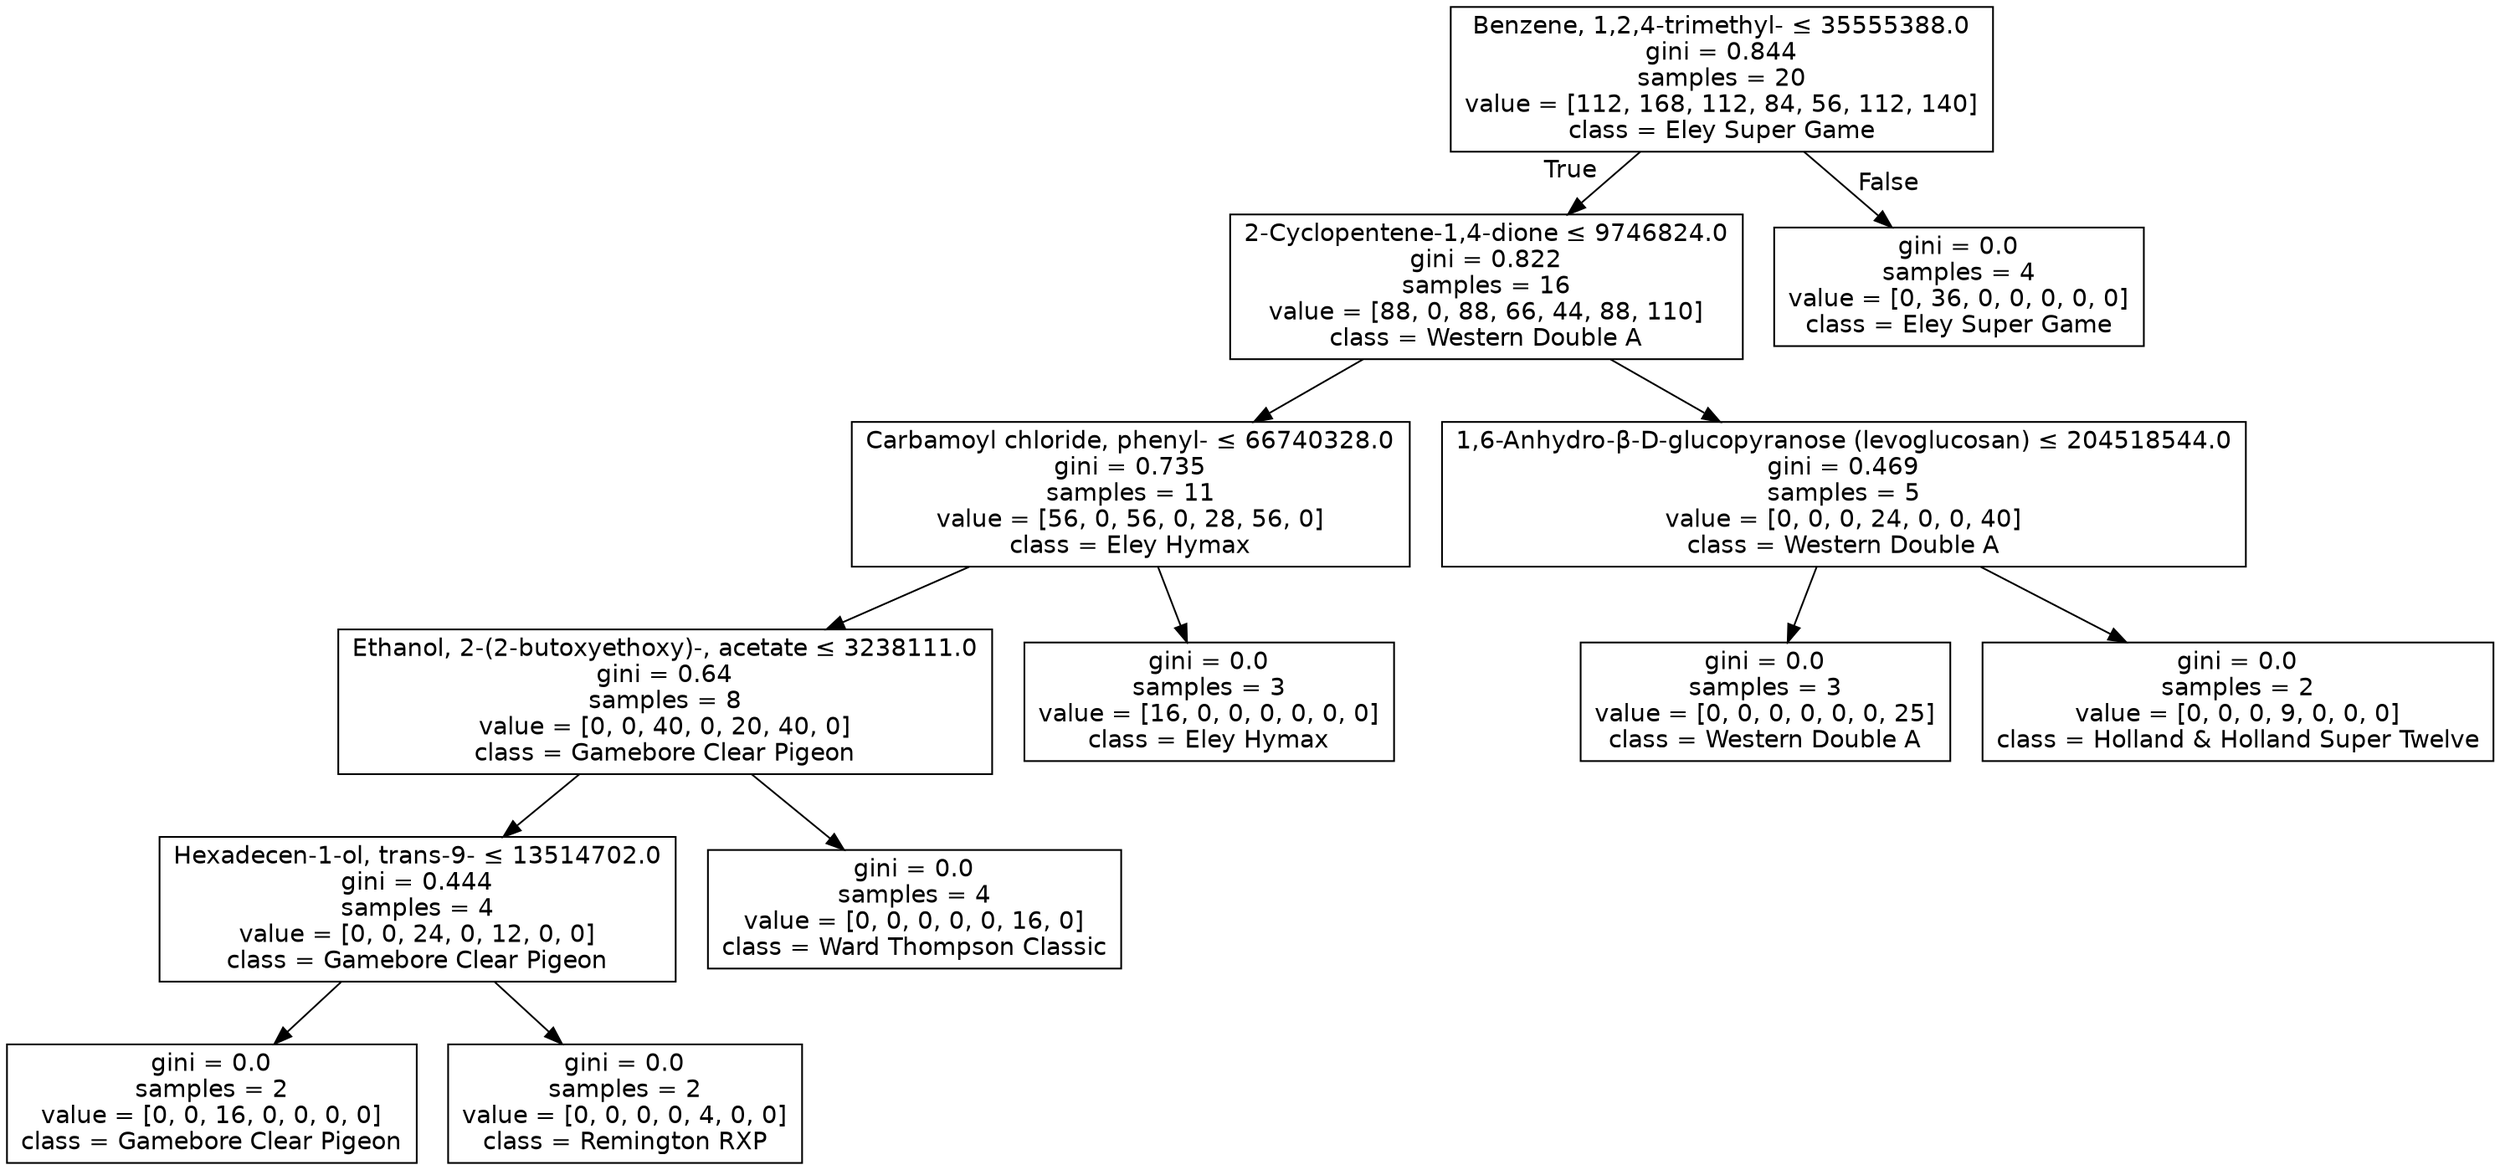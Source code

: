 digraph Tree {
node [shape=box, fontname="helvetica"] ;
edge [fontname="helvetica"] ;
0 [label=<Benzene, 1,2,4-trimethyl- &le; 35555388.0<br/>gini = 0.844<br/>samples = 20<br/>value = [112, 168, 112, 84, 56, 112, 140]<br/>class = Eley Super Game>] ;
1 [label=<2-Cyclopentene-1,4-dione &le; 9746824.0<br/>gini = 0.822<br/>samples = 16<br/>value = [88, 0, 88, 66, 44, 88, 110]<br/>class = Western Double A>] ;
0 -> 1 [labeldistance=2.5, labelangle=45, headlabel="True"] ;
2 [label=<Carbamoyl chloride, phenyl- &le; 66740328.0<br/>gini = 0.735<br/>samples = 11<br/>value = [56, 0, 56, 0, 28, 56, 0]<br/>class = Eley Hymax>] ;
1 -> 2 ;
3 [label=<Ethanol, 2-(2-butoxyethoxy)-, acetate &le; 3238111.0<br/>gini = 0.64<br/>samples = 8<br/>value = [0, 0, 40, 0, 20, 40, 0]<br/>class = Gamebore Clear Pigeon>] ;
2 -> 3 ;
4 [label=<Hexadecen-1-ol, trans-9- &le; 13514702.0<br/>gini = 0.444<br/>samples = 4<br/>value = [0, 0, 24, 0, 12, 0, 0]<br/>class = Gamebore Clear Pigeon>] ;
3 -> 4 ;
5 [label=<gini = 0.0<br/>samples = 2<br/>value = [0, 0, 16, 0, 0, 0, 0]<br/>class = Gamebore Clear Pigeon>] ;
4 -> 5 ;
6 [label=<gini = 0.0<br/>samples = 2<br/>value = [0, 0, 0, 0, 4, 0, 0]<br/>class = Remington RXP>] ;
4 -> 6 ;
7 [label=<gini = 0.0<br/>samples = 4<br/>value = [0, 0, 0, 0, 0, 16, 0]<br/>class = Ward Thompson Classic>] ;
3 -> 7 ;
8 [label=<gini = 0.0<br/>samples = 3<br/>value = [16, 0, 0, 0, 0, 0, 0]<br/>class = Eley Hymax>] ;
2 -> 8 ;
9 [label=<1,6-Anhydro-β-D-glucopyranose (levoglucosan) &le; 204518544.0<br/>gini = 0.469<br/>samples = 5<br/>value = [0, 0, 0, 24, 0, 0, 40]<br/>class = Western Double A>] ;
1 -> 9 ;
10 [label=<gini = 0.0<br/>samples = 3<br/>value = [0, 0, 0, 0, 0, 0, 25]<br/>class = Western Double A>] ;
9 -> 10 ;
11 [label=<gini = 0.0<br/>samples = 2<br/>value = [0, 0, 0, 9, 0, 0, 0]<br/>class = Holland &amp; Holland Super Twelve>] ;
9 -> 11 ;
12 [label=<gini = 0.0<br/>samples = 4<br/>value = [0, 36, 0, 0, 0, 0, 0]<br/>class = Eley Super Game>] ;
0 -> 12 [labeldistance=2.5, labelangle=-45, headlabel="False"] ;
}
